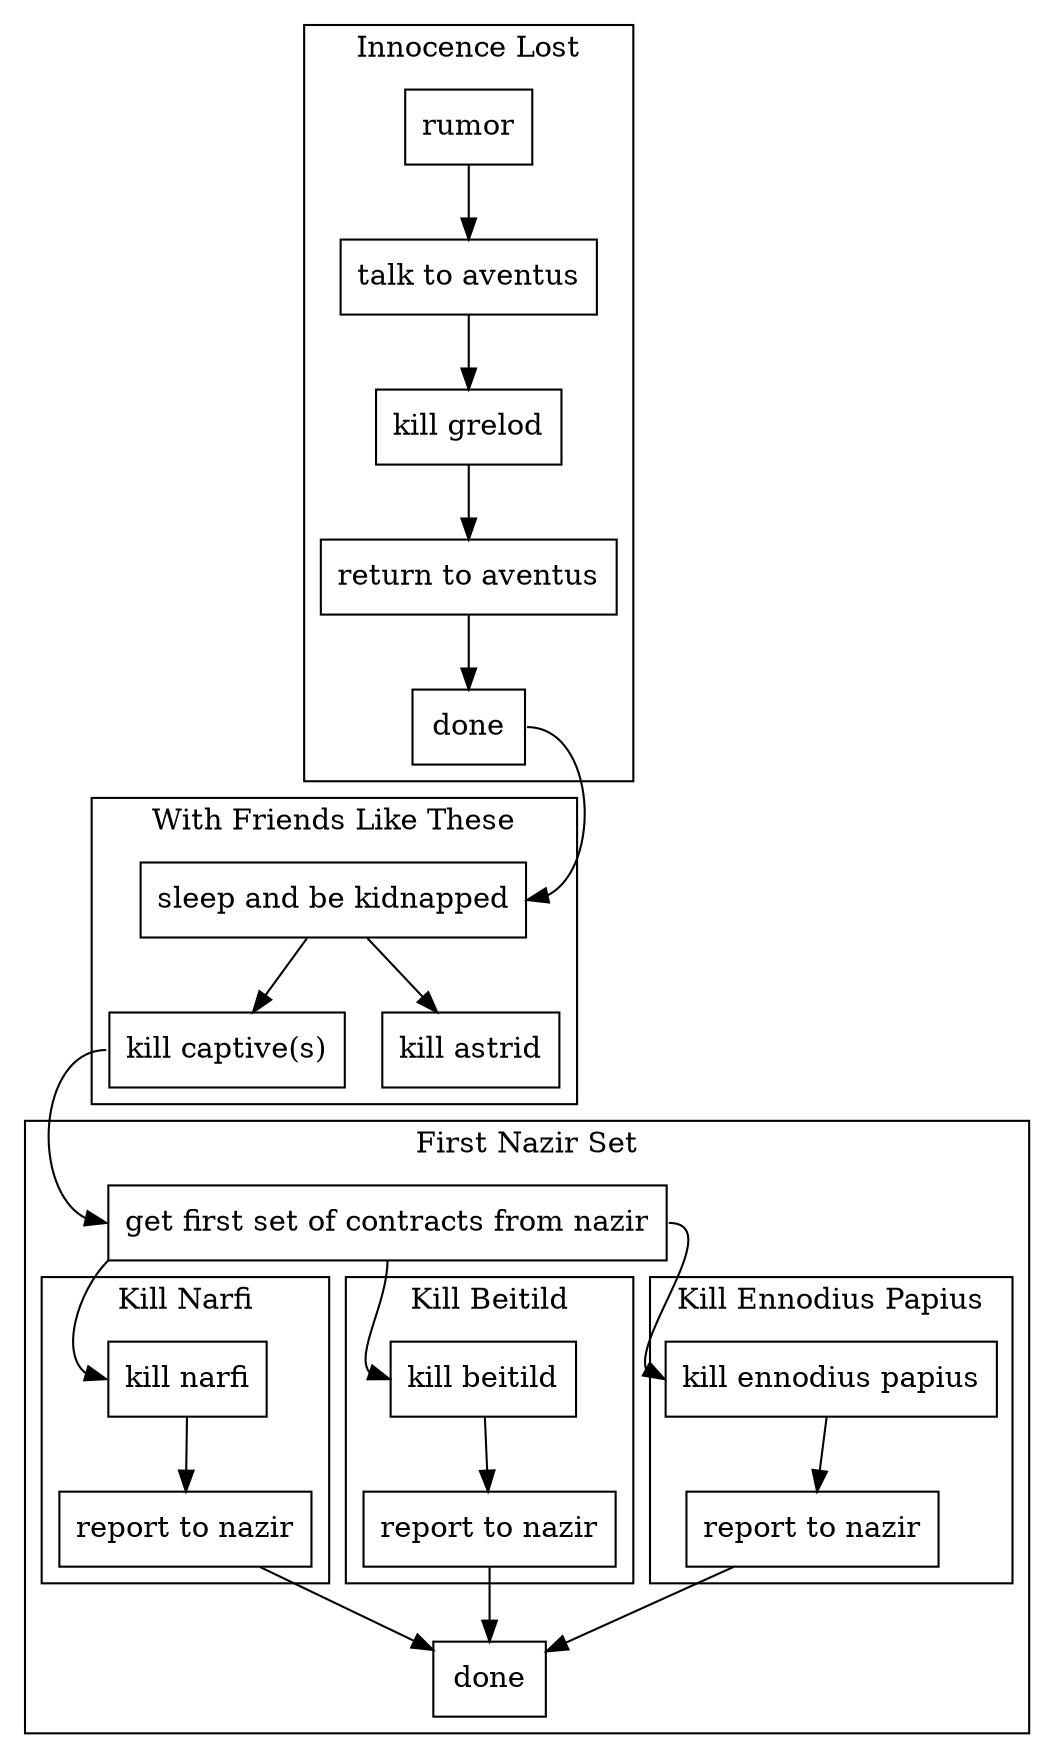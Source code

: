 digraph {
    node [shape=box]
    subgraph cluster_innocence_lost {
        label="Innocence Lost"
        il_10 [label="talk to aventus"]
        il_200 [label="done"]
        il_5 [label="rumor"]
        il_20 [label="kill grelod"]
        il_30 [label="return to aventus"]
        il_5 -> il_10 -> il_20 -> il_30 -> il_200
    }

    subgraph cluster_with_friends_like_these {
        label="With Friends Like These"
        sleep [label="sleep and be kidnapped"]
        kill_cap [label="kill captive(s)"]
        kill_astrid [label="kill astrid"]
        sleep -> {kill_cap kill_astrid}
    }

    subgraph cluster_first_nazir_set {
        label="First Nazir Set"
        get_first_set [label="get first set of contracts from nazir"]

        subgraph cluster_kill_narfi {
            label="Kill Narfi"
            kill_narfi [label="kill narfi"]
            report_to_nazir [label="report to nazir"]
            kill_narfi -> report_to_nazir
        }
        
        subgraph cluster_kill_beitild {
            label="Kill Beitild"
            kill_beitild [label="kill beitild"]
            b_report_to_nazir [label="report to nazir"]
            kill_beitild -> b_report_to_nazir
        }

        subgraph cluster_kill_ennodius_papius {
            label="Kill Ennodius Papius"
            kill_ennodius_papius [label="kill ennodius papius"]
            e_report_to_nazir [label="report to nazir"]
            kill_ennodius_papius -> e_report_to_nazir
        }

        get_first_set:sw -> kill_narfi:w
        get_first_set:s -> kill_beitild:w
        get_first_set:e -> kill_ennodius_papius:w
        {report_to_nazir e_report_to_nazir b_report_to_nazir} -> done
    }

    il_200:e -> sleep:e
    kill_cap:w -> get_first_set:w 
}